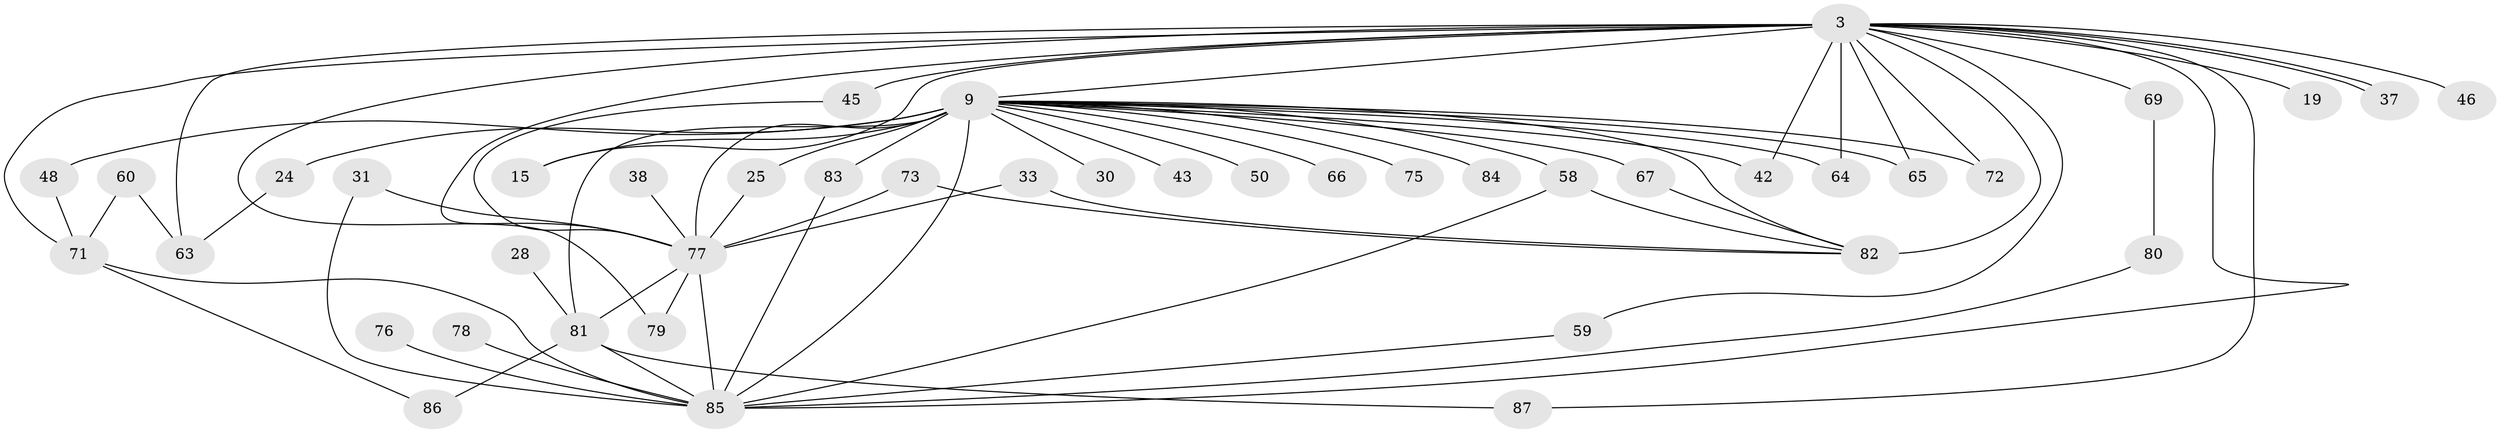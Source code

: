 // original degree distribution, {25: 0.011494252873563218, 24: 0.011494252873563218, 28: 0.011494252873563218, 21: 0.011494252873563218, 15: 0.011494252873563218, 10: 0.011494252873563218, 14: 0.011494252873563218, 17: 0.011494252873563218, 19: 0.011494252873563218, 20: 0.011494252873563218, 5: 0.022988505747126436, 3: 0.1839080459770115, 4: 0.06896551724137931, 6: 0.034482758620689655, 2: 0.5632183908045977, 7: 0.011494252873563218}
// Generated by graph-tools (version 1.1) at 2025/44/03/09/25 04:44:15]
// undirected, 43 vertices, 72 edges
graph export_dot {
graph [start="1"]
  node [color=gray90,style=filled];
  3 [super="+2"];
  9 [super="+4+1"];
  15;
  19;
  24;
  25;
  28;
  30;
  31;
  33;
  37;
  38;
  42;
  43;
  45 [super="+20"];
  46;
  48 [super="+41"];
  50;
  58 [super="+53+12"];
  59;
  60;
  63 [super="+11"];
  64;
  65 [super="+57"];
  66;
  67;
  69 [super="+40"];
  71 [super="+51+68"];
  72;
  73;
  75;
  76;
  77 [super="+35+7"];
  78 [super="+18"];
  79 [super="+54"];
  80;
  81 [super="+16+56+62+70"];
  82 [super="+23+44+49"];
  83 [super="+17+74"];
  84 [super="+55"];
  85 [super="+29+52+10"];
  86;
  87;
  3 -- 9 [weight=6];
  3 -- 19 [weight=2];
  3 -- 37;
  3 -- 37;
  3 -- 42;
  3 -- 59;
  3 -- 64;
  3 -- 65 [weight=2];
  3 -- 69 [weight=4];
  3 -- 72;
  3 -- 87;
  3 -- 15;
  3 -- 79 [weight=2];
  3 -- 45 [weight=2];
  3 -- 46;
  3 -- 63 [weight=2];
  3 -- 71 [weight=3];
  3 -- 82 [weight=5];
  3 -- 77 [weight=6];
  3 -- 85 [weight=4];
  9 -- 24;
  9 -- 30 [weight=2];
  9 -- 42;
  9 -- 48 [weight=2];
  9 -- 64;
  9 -- 66 [weight=2];
  9 -- 72;
  9 -- 84 [weight=4];
  9 -- 25;
  9 -- 43 [weight=2];
  9 -- 50 [weight=2];
  9 -- 65 [weight=2];
  9 -- 81 [weight=4];
  9 -- 67;
  9 -- 75;
  9 -- 15;
  9 -- 82;
  9 -- 83 [weight=3];
  9 -- 58;
  9 -- 77 [weight=10];
  9 -- 85 [weight=8];
  24 -- 63;
  25 -- 77;
  28 -- 81 [weight=2];
  31 -- 77;
  31 -- 85;
  33 -- 82;
  33 -- 77;
  38 -- 77 [weight=2];
  45 -- 77;
  48 -- 71 [weight=2];
  58 -- 82;
  58 -- 85;
  59 -- 85;
  60 -- 63;
  60 -- 71;
  67 -- 82;
  69 -- 80;
  71 -- 86;
  71 -- 85 [weight=3];
  73 -- 82;
  73 -- 77;
  76 -- 85 [weight=2];
  77 -- 79;
  77 -- 85 [weight=10];
  77 -- 81;
  78 -- 85 [weight=3];
  80 -- 85;
  81 -- 86;
  81 -- 87;
  81 -- 85 [weight=3];
  83 -- 85;
}
